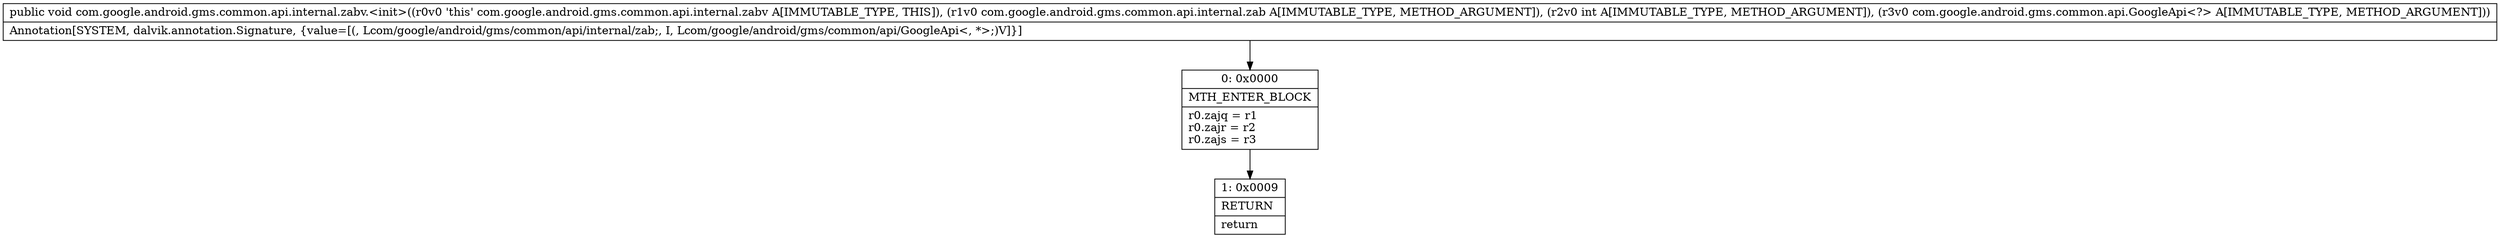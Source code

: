 digraph "CFG forcom.google.android.gms.common.api.internal.zabv.\<init\>(Lcom\/google\/android\/gms\/common\/api\/internal\/zab;ILcom\/google\/android\/gms\/common\/api\/GoogleApi;)V" {
Node_0 [shape=record,label="{0\:\ 0x0000|MTH_ENTER_BLOCK\l|r0.zajq = r1\lr0.zajr = r2\lr0.zajs = r3\l}"];
Node_1 [shape=record,label="{1\:\ 0x0009|RETURN\l|return\l}"];
MethodNode[shape=record,label="{public void com.google.android.gms.common.api.internal.zabv.\<init\>((r0v0 'this' com.google.android.gms.common.api.internal.zabv A[IMMUTABLE_TYPE, THIS]), (r1v0 com.google.android.gms.common.api.internal.zab A[IMMUTABLE_TYPE, METHOD_ARGUMENT]), (r2v0 int A[IMMUTABLE_TYPE, METHOD_ARGUMENT]), (r3v0 com.google.android.gms.common.api.GoogleApi\<?\> A[IMMUTABLE_TYPE, METHOD_ARGUMENT]))  | Annotation[SYSTEM, dalvik.annotation.Signature, \{value=[(, Lcom\/google\/android\/gms\/common\/api\/internal\/zab;, I, Lcom\/google\/android\/gms\/common\/api\/GoogleApi\<, *\>;)V]\}]\l}"];
MethodNode -> Node_0;
Node_0 -> Node_1;
}

